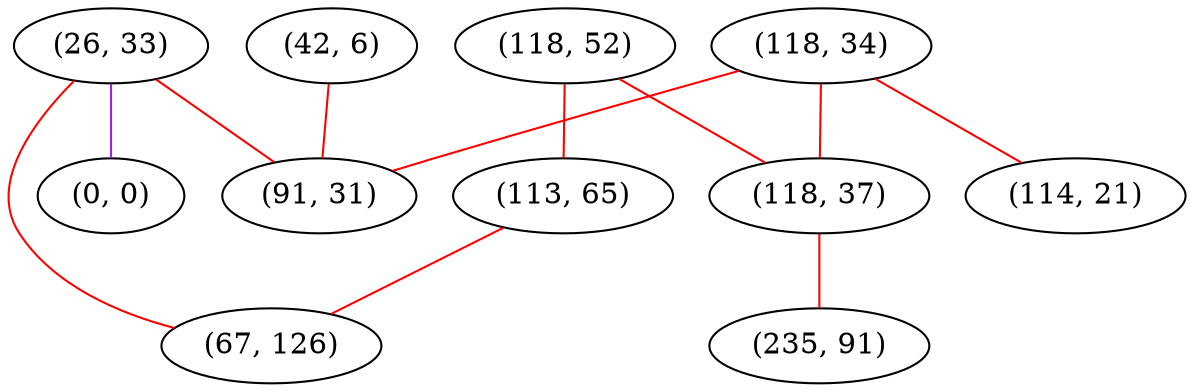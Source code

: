 graph "" {
"(118, 52)";
"(118, 34)";
"(26, 33)";
"(42, 6)";
"(113, 65)";
"(67, 126)";
"(0, 0)";
"(118, 37)";
"(91, 31)";
"(114, 21)";
"(235, 91)";
"(118, 52)" -- "(113, 65)"  [color=red, key=0, weight=1];
"(118, 52)" -- "(118, 37)"  [color=red, key=0, weight=1];
"(118, 34)" -- "(91, 31)"  [color=red, key=0, weight=1];
"(118, 34)" -- "(114, 21)"  [color=red, key=0, weight=1];
"(118, 34)" -- "(118, 37)"  [color=red, key=0, weight=1];
"(26, 33)" -- "(91, 31)"  [color=red, key=0, weight=1];
"(26, 33)" -- "(0, 0)"  [color=purple, key=0, weight=4];
"(26, 33)" -- "(67, 126)"  [color=red, key=0, weight=1];
"(42, 6)" -- "(91, 31)"  [color=red, key=0, weight=1];
"(113, 65)" -- "(67, 126)"  [color=red, key=0, weight=1];
"(118, 37)" -- "(235, 91)"  [color=red, key=0, weight=1];
}
